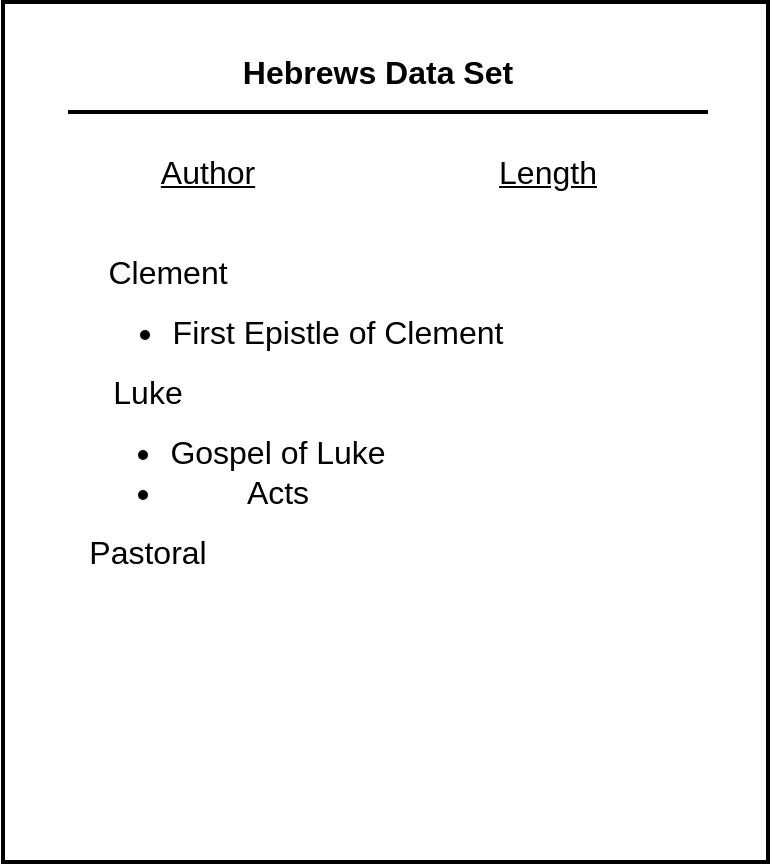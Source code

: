 <mxfile version="15.4.3" type="device"><diagram id="b_uxSt-pFwgKUkgwWYHR" name="Page-1"><mxGraphModel dx="1422" dy="762" grid="1" gridSize="10" guides="1" tooltips="1" connect="1" arrows="1" fold="1" page="1" pageScale="1" pageWidth="850" pageHeight="1100" math="0" shadow="0"><root><mxCell id="0"/><mxCell id="1" parent="0"/><mxCell id="rhAhr_o1lvqpz2j9scsf-16" value="" style="rounded=0;whiteSpace=wrap;html=1;fontSize=16;strokeWidth=2;" vertex="1" parent="1"><mxGeometry x="97.5" y="70" width="382.5" height="430" as="geometry"/></mxCell><mxCell id="rhAhr_o1lvqpz2j9scsf-2" value="Hebrews Data Set" style="text;html=1;strokeColor=none;fillColor=none;align=center;verticalAlign=middle;whiteSpace=wrap;rounded=0;strokeWidth=2;fontSize=16;fontStyle=1" vertex="1" parent="1"><mxGeometry x="195" y="90" width="180" height="30" as="geometry"/></mxCell><mxCell id="rhAhr_o1lvqpz2j9scsf-5" value="" style="line;strokeWidth=2;html=1;fontSize=16;" vertex="1" parent="1"><mxGeometry x="130" y="120" width="320" height="10" as="geometry"/></mxCell><mxCell id="rhAhr_o1lvqpz2j9scsf-6" value="&lt;u&gt;Author&lt;/u&gt;" style="text;html=1;strokeColor=none;fillColor=none;align=center;verticalAlign=middle;whiteSpace=wrap;rounded=0;fontSize=16;" vertex="1" parent="1"><mxGeometry x="170" y="140" width="60" height="30" as="geometry"/></mxCell><mxCell id="rhAhr_o1lvqpz2j9scsf-7" value="&lt;u&gt;Length&lt;/u&gt;" style="text;html=1;strokeColor=none;fillColor=none;align=center;verticalAlign=middle;whiteSpace=wrap;rounded=0;fontSize=16;" vertex="1" parent="1"><mxGeometry x="340" y="140" width="60" height="30" as="geometry"/></mxCell><mxCell id="rhAhr_o1lvqpz2j9scsf-9" value="Clement" style="text;html=1;strokeColor=none;fillColor=none;align=center;verticalAlign=middle;whiteSpace=wrap;rounded=0;fontSize=16;" vertex="1" parent="1"><mxGeometry x="140" y="180" width="80" height="50" as="geometry"/></mxCell><mxCell id="rhAhr_o1lvqpz2j9scsf-11" value="&lt;ul&gt;&lt;li&gt;First Epistle of Clement&lt;/li&gt;&lt;/ul&gt;" style="text;html=1;strokeColor=none;fillColor=none;align=center;verticalAlign=middle;whiteSpace=wrap;rounded=0;fontSize=16;" vertex="1" parent="1"><mxGeometry x="130" y="220" width="230" height="30" as="geometry"/></mxCell><mxCell id="rhAhr_o1lvqpz2j9scsf-14" value="Luke" style="text;html=1;strokeColor=none;fillColor=none;align=center;verticalAlign=middle;whiteSpace=wrap;rounded=0;fontSize=16;" vertex="1" parent="1"><mxGeometry x="140" y="250" width="60" height="30" as="geometry"/></mxCell><mxCell id="rhAhr_o1lvqpz2j9scsf-15" value="&lt;ul&gt;&lt;li&gt;Gospel of Luke&lt;/li&gt;&lt;li&gt;Acts&lt;/li&gt;&lt;/ul&gt;" style="text;html=1;strokeColor=none;fillColor=none;align=center;verticalAlign=middle;whiteSpace=wrap;rounded=0;fontSize=16;" vertex="1" parent="1"><mxGeometry x="120" y="290" width="190" height="30" as="geometry"/></mxCell><mxCell id="rhAhr_o1lvqpz2j9scsf-17" value="Pastoral" style="text;html=1;strokeColor=none;fillColor=none;align=center;verticalAlign=middle;whiteSpace=wrap;rounded=0;fontSize=16;" vertex="1" parent="1"><mxGeometry x="140" y="330" width="60" height="30" as="geometry"/></mxCell></root></mxGraphModel></diagram></mxfile>